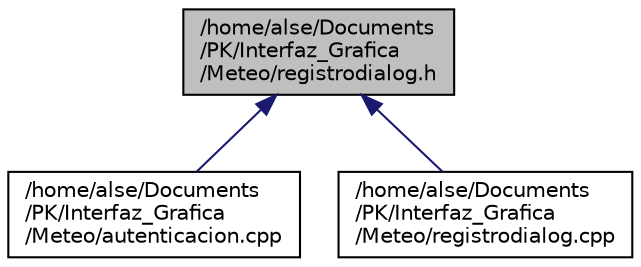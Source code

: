 digraph "/home/alse/Documents/PK/Interfaz_Grafica/Meteo/registrodialog.h"
{
  edge [fontname="Helvetica",fontsize="10",labelfontname="Helvetica",labelfontsize="10"];
  node [fontname="Helvetica",fontsize="10",shape=record];
  Node5 [label="/home/alse/Documents\l/PK/Interfaz_Grafica\l/Meteo/registrodialog.h",height=0.2,width=0.4,color="black", fillcolor="grey75", style="filled", fontcolor="black"];
  Node5 -> Node6 [dir="back",color="midnightblue",fontsize="10",style="solid",fontname="Helvetica"];
  Node6 [label="/home/alse/Documents\l/PK/Interfaz_Grafica\l/Meteo/autenticacion.cpp",height=0.2,width=0.4,color="black", fillcolor="white", style="filled",URL="$autenticacion_8cpp.html"];
  Node5 -> Node7 [dir="back",color="midnightblue",fontsize="10",style="solid",fontname="Helvetica"];
  Node7 [label="/home/alse/Documents\l/PK/Interfaz_Grafica\l/Meteo/registrodialog.cpp",height=0.2,width=0.4,color="black", fillcolor="white", style="filled",URL="$registrodialog_8cpp.html"];
}
